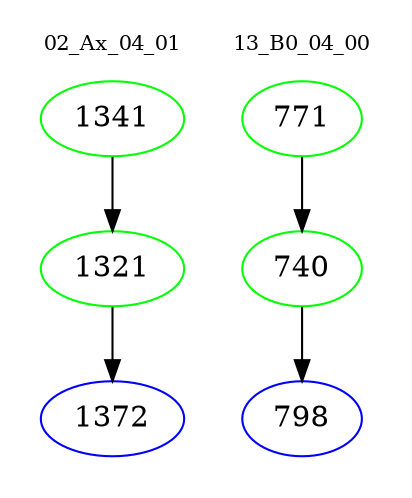 digraph{
subgraph cluster_0 {
color = white
label = "02_Ax_04_01";
fontsize=10;
T0_1341 [label="1341", color="green"]
T0_1341 -> T0_1321 [color="black"]
T0_1321 [label="1321", color="green"]
T0_1321 -> T0_1372 [color="black"]
T0_1372 [label="1372", color="blue"]
}
subgraph cluster_1 {
color = white
label = "13_B0_04_00";
fontsize=10;
T1_771 [label="771", color="green"]
T1_771 -> T1_740 [color="black"]
T1_740 [label="740", color="green"]
T1_740 -> T1_798 [color="black"]
T1_798 [label="798", color="blue"]
}
}
